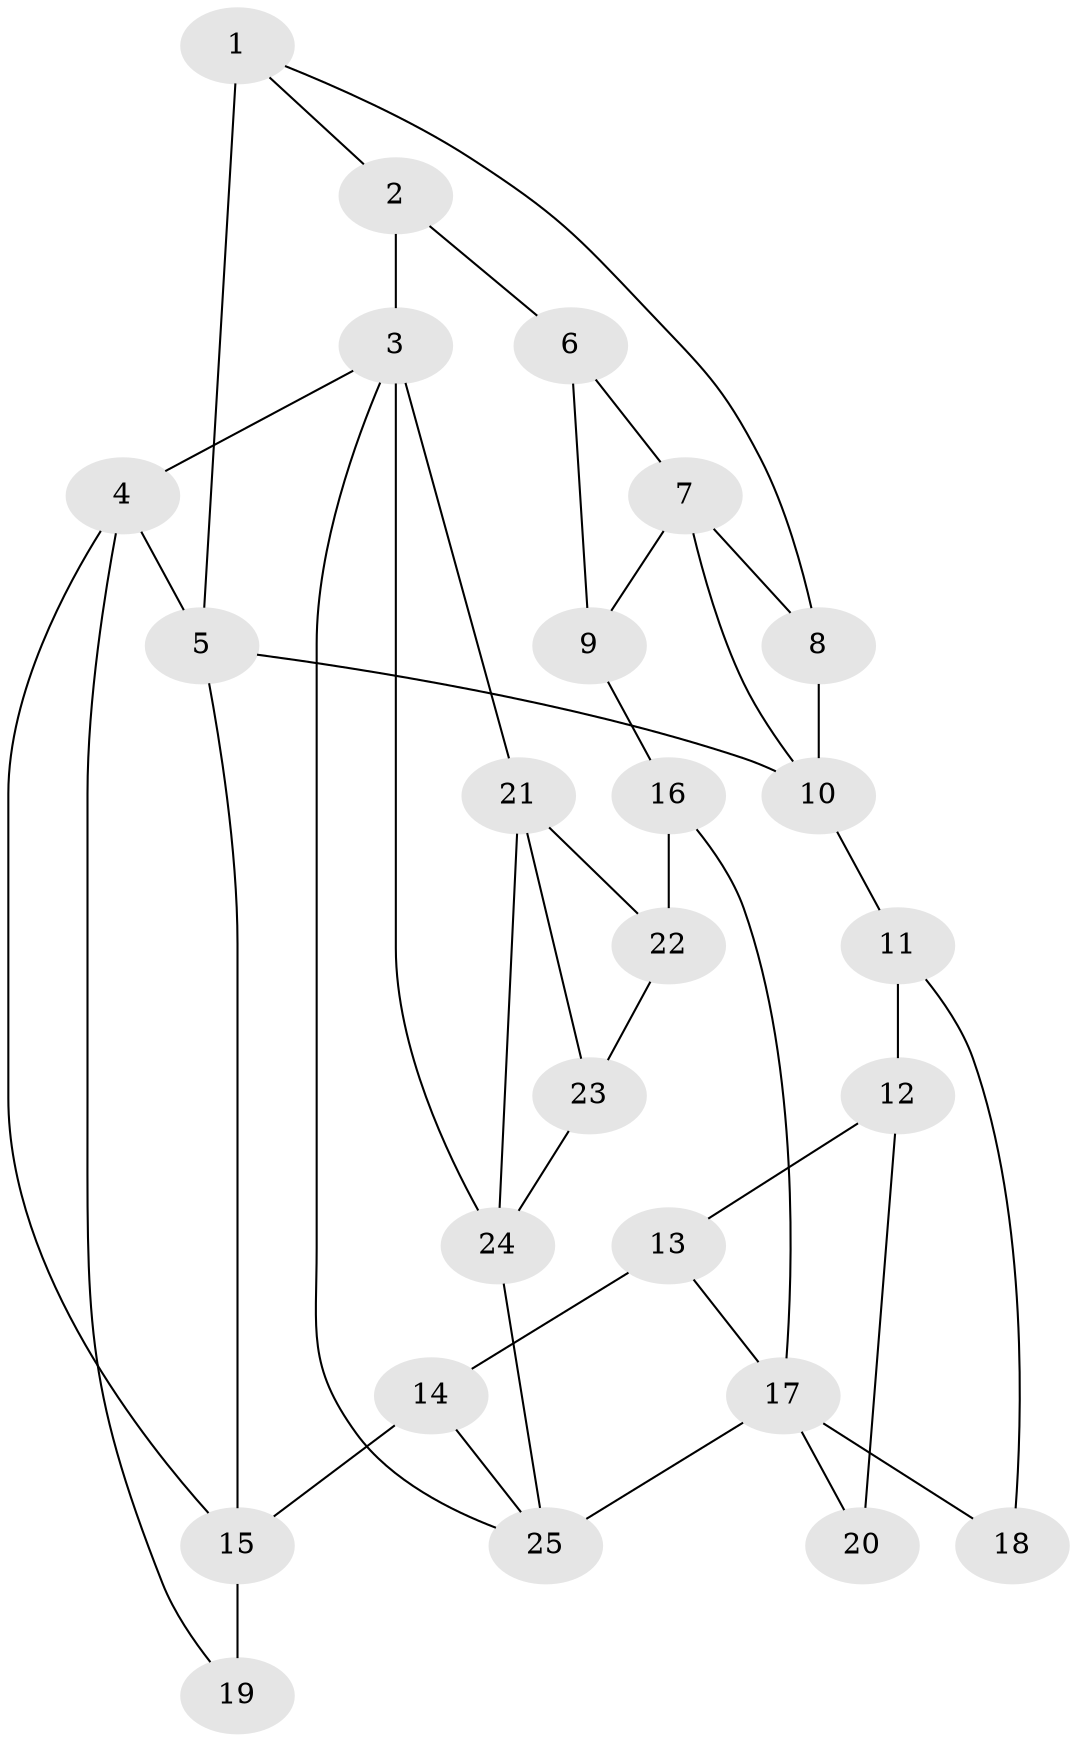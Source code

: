 // original degree distribution, {3: 0.036585365853658534, 4: 0.24390243902439024, 5: 0.47560975609756095, 6: 0.24390243902439024}
// Generated by graph-tools (version 1.1) at 2025/54/03/04/25 22:54:27]
// undirected, 25 vertices, 42 edges
graph export_dot {
  node [color=gray90,style=filled];
  1;
  2;
  3;
  4;
  5;
  6;
  7;
  8;
  9;
  10;
  11;
  12;
  13;
  14;
  15;
  16;
  17;
  18;
  19;
  20;
  21;
  22;
  23;
  24;
  25;
  1 -- 2 [weight=1.0];
  1 -- 5 [weight=3.0];
  1 -- 8 [weight=1.0];
  2 -- 3 [weight=3.0];
  2 -- 6 [weight=2.0];
  3 -- 4 [weight=2.0];
  3 -- 21 [weight=1.0];
  3 -- 24 [weight=2.0];
  3 -- 25 [weight=1.0];
  4 -- 5 [weight=2.0];
  4 -- 15 [weight=1.0];
  4 -- 19 [weight=1.0];
  5 -- 10 [weight=2.0];
  5 -- 15 [weight=1.0];
  6 -- 7 [weight=1.0];
  6 -- 9 [weight=2.0];
  7 -- 8 [weight=1.0];
  7 -- 9 [weight=2.0];
  7 -- 10 [weight=1.0];
  8 -- 10 [weight=1.0];
  9 -- 16 [weight=2.0];
  10 -- 11 [weight=2.0];
  11 -- 12 [weight=1.0];
  11 -- 18 [weight=1.0];
  12 -- 13 [weight=2.0];
  12 -- 20 [weight=3.0];
  13 -- 14 [weight=2.0];
  13 -- 17 [weight=1.0];
  14 -- 15 [weight=2.0];
  14 -- 25 [weight=1.0];
  15 -- 19 [weight=2.0];
  16 -- 17 [weight=1.0];
  16 -- 22 [weight=2.0];
  17 -- 18 [weight=2.0];
  17 -- 20 [weight=1.0];
  17 -- 25 [weight=1.0];
  21 -- 22 [weight=3.0];
  21 -- 23 [weight=1.0];
  21 -- 24 [weight=1.0];
  22 -- 23 [weight=1.0];
  23 -- 24 [weight=1.0];
  24 -- 25 [weight=2.0];
}
